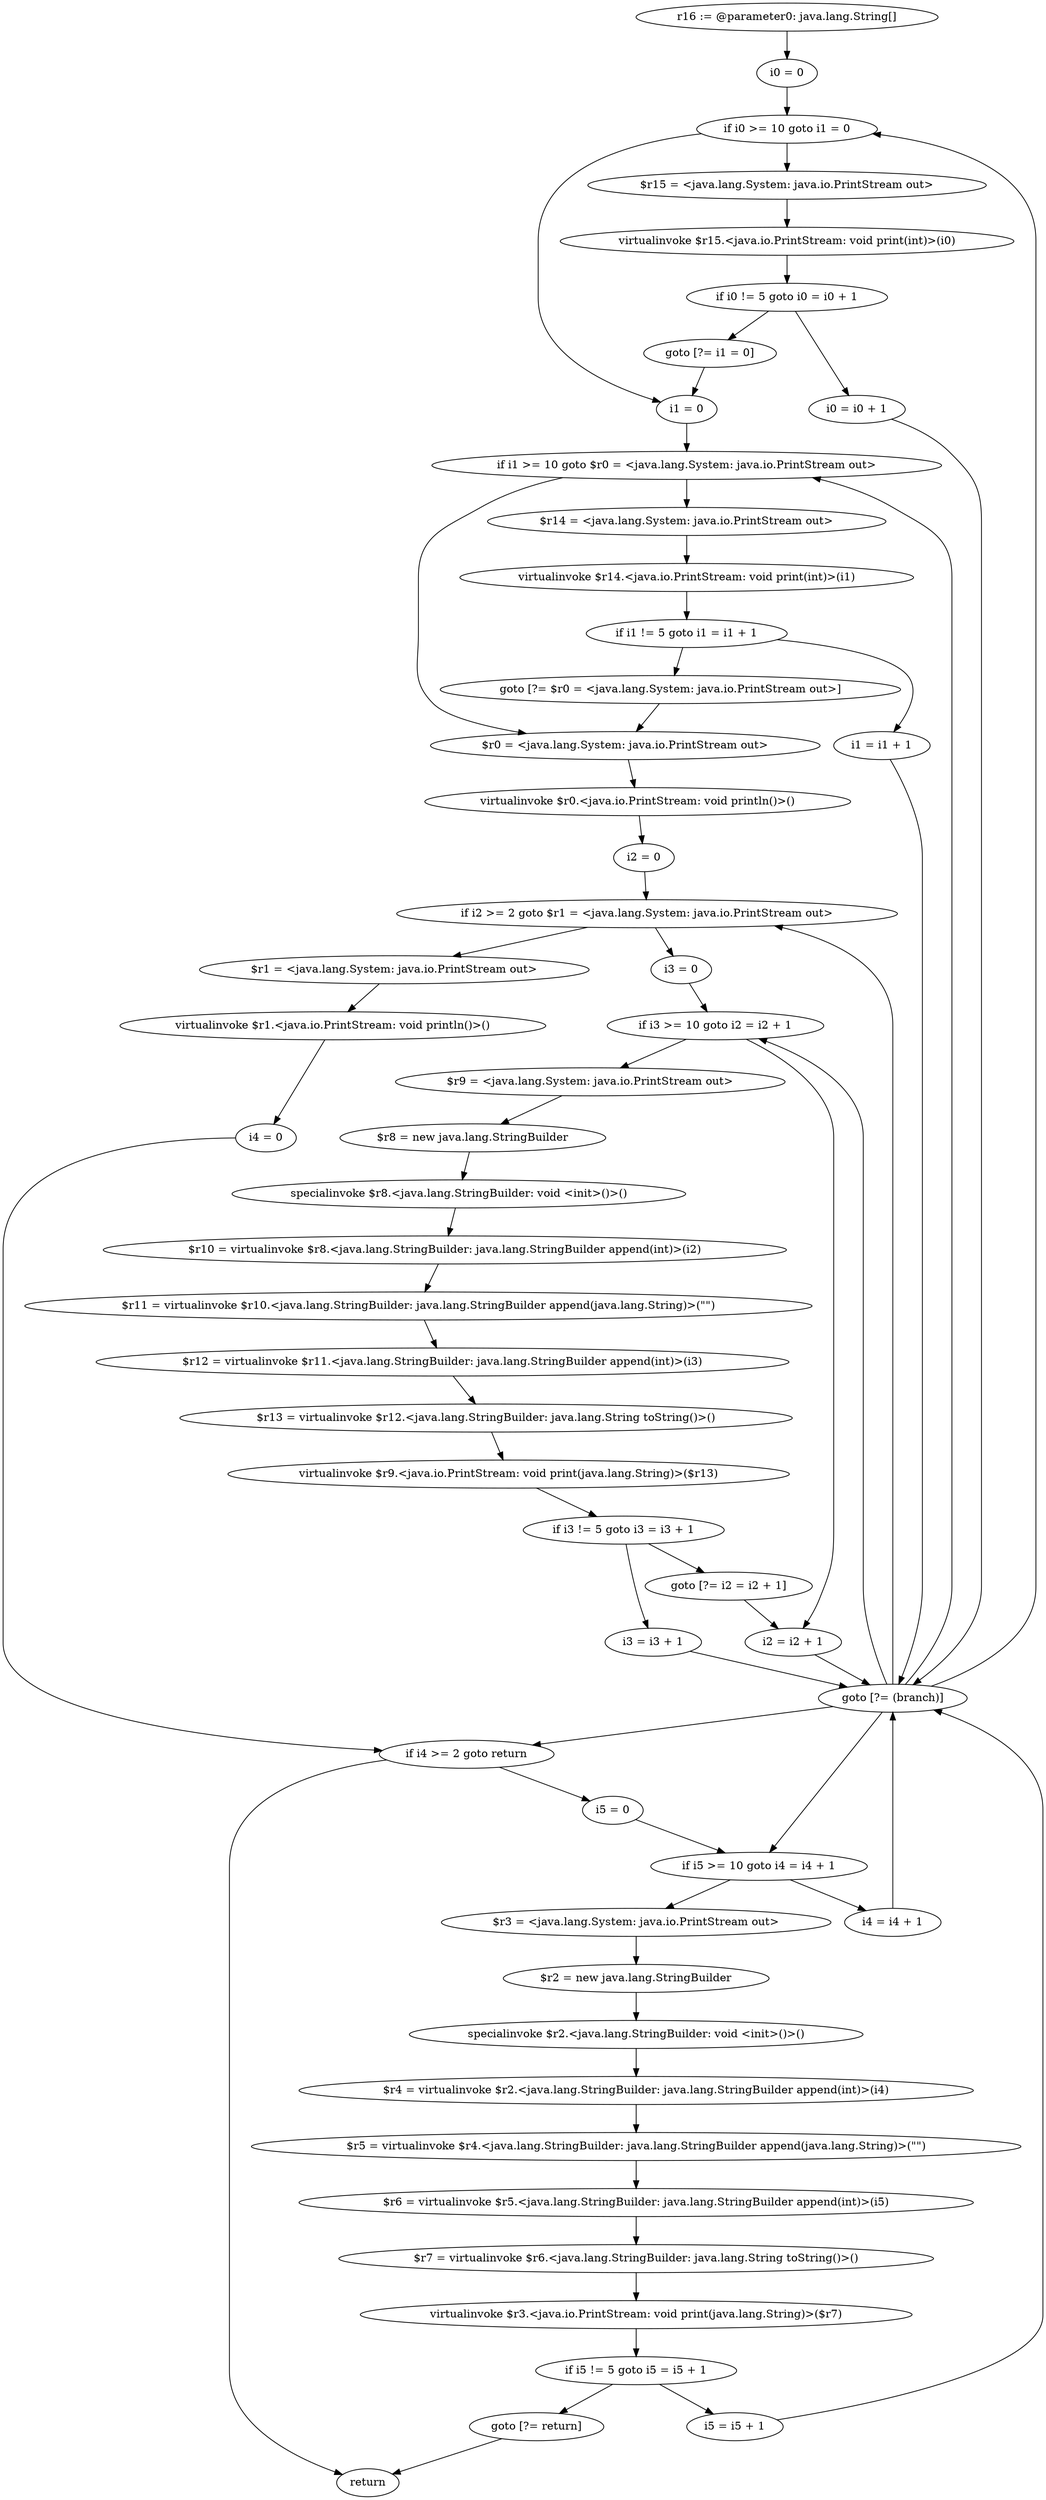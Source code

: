 digraph "unitGraph" {
    "r16 := @parameter0: java.lang.String[]"
    "i0 = 0"
    "if i0 >= 10 goto i1 = 0"
    "$r15 = <java.lang.System: java.io.PrintStream out>"
    "virtualinvoke $r15.<java.io.PrintStream: void print(int)>(i0)"
    "if i0 != 5 goto i0 = i0 + 1"
    "goto [?= i1 = 0]"
    "i0 = i0 + 1"
    "goto [?= (branch)]"
    "i1 = 0"
    "if i1 >= 10 goto $r0 = <java.lang.System: java.io.PrintStream out>"
    "$r14 = <java.lang.System: java.io.PrintStream out>"
    "virtualinvoke $r14.<java.io.PrintStream: void print(int)>(i1)"
    "if i1 != 5 goto i1 = i1 + 1"
    "goto [?= $r0 = <java.lang.System: java.io.PrintStream out>]"
    "i1 = i1 + 1"
    "$r0 = <java.lang.System: java.io.PrintStream out>"
    "virtualinvoke $r0.<java.io.PrintStream: void println()>()"
    "i2 = 0"
    "if i2 >= 2 goto $r1 = <java.lang.System: java.io.PrintStream out>"
    "i3 = 0"
    "if i3 >= 10 goto i2 = i2 + 1"
    "$r9 = <java.lang.System: java.io.PrintStream out>"
    "$r8 = new java.lang.StringBuilder"
    "specialinvoke $r8.<java.lang.StringBuilder: void <init>()>()"
    "$r10 = virtualinvoke $r8.<java.lang.StringBuilder: java.lang.StringBuilder append(int)>(i2)"
    "$r11 = virtualinvoke $r10.<java.lang.StringBuilder: java.lang.StringBuilder append(java.lang.String)>(\"\")"
    "$r12 = virtualinvoke $r11.<java.lang.StringBuilder: java.lang.StringBuilder append(int)>(i3)"
    "$r13 = virtualinvoke $r12.<java.lang.StringBuilder: java.lang.String toString()>()"
    "virtualinvoke $r9.<java.io.PrintStream: void print(java.lang.String)>($r13)"
    "if i3 != 5 goto i3 = i3 + 1"
    "goto [?= i2 = i2 + 1]"
    "i3 = i3 + 1"
    "i2 = i2 + 1"
    "$r1 = <java.lang.System: java.io.PrintStream out>"
    "virtualinvoke $r1.<java.io.PrintStream: void println()>()"
    "i4 = 0"
    "if i4 >= 2 goto return"
    "i5 = 0"
    "if i5 >= 10 goto i4 = i4 + 1"
    "$r3 = <java.lang.System: java.io.PrintStream out>"
    "$r2 = new java.lang.StringBuilder"
    "specialinvoke $r2.<java.lang.StringBuilder: void <init>()>()"
    "$r4 = virtualinvoke $r2.<java.lang.StringBuilder: java.lang.StringBuilder append(int)>(i4)"
    "$r5 = virtualinvoke $r4.<java.lang.StringBuilder: java.lang.StringBuilder append(java.lang.String)>(\"\")"
    "$r6 = virtualinvoke $r5.<java.lang.StringBuilder: java.lang.StringBuilder append(int)>(i5)"
    "$r7 = virtualinvoke $r6.<java.lang.StringBuilder: java.lang.String toString()>()"
    "virtualinvoke $r3.<java.io.PrintStream: void print(java.lang.String)>($r7)"
    "if i5 != 5 goto i5 = i5 + 1"
    "goto [?= return]"
    "i5 = i5 + 1"
    "i4 = i4 + 1"
    "return"
    "r16 := @parameter0: java.lang.String[]"->"i0 = 0";
    "i0 = 0"->"if i0 >= 10 goto i1 = 0";
    "if i0 >= 10 goto i1 = 0"->"$r15 = <java.lang.System: java.io.PrintStream out>";
    "if i0 >= 10 goto i1 = 0"->"i1 = 0";
    "$r15 = <java.lang.System: java.io.PrintStream out>"->"virtualinvoke $r15.<java.io.PrintStream: void print(int)>(i0)";
    "virtualinvoke $r15.<java.io.PrintStream: void print(int)>(i0)"->"if i0 != 5 goto i0 = i0 + 1";
    "if i0 != 5 goto i0 = i0 + 1"->"goto [?= i1 = 0]";
    "if i0 != 5 goto i0 = i0 + 1"->"i0 = i0 + 1";
    "goto [?= i1 = 0]"->"i1 = 0";
    "i0 = i0 + 1"->"goto [?= (branch)]";
    "goto [?= (branch)]"->"if i0 >= 10 goto i1 = 0";
    "i1 = 0"->"if i1 >= 10 goto $r0 = <java.lang.System: java.io.PrintStream out>";
    "if i1 >= 10 goto $r0 = <java.lang.System: java.io.PrintStream out>"->"$r14 = <java.lang.System: java.io.PrintStream out>";
    "if i1 >= 10 goto $r0 = <java.lang.System: java.io.PrintStream out>"->"$r0 = <java.lang.System: java.io.PrintStream out>";
    "$r14 = <java.lang.System: java.io.PrintStream out>"->"virtualinvoke $r14.<java.io.PrintStream: void print(int)>(i1)";
    "virtualinvoke $r14.<java.io.PrintStream: void print(int)>(i1)"->"if i1 != 5 goto i1 = i1 + 1";
    "if i1 != 5 goto i1 = i1 + 1"->"goto [?= $r0 = <java.lang.System: java.io.PrintStream out>]";
    "if i1 != 5 goto i1 = i1 + 1"->"i1 = i1 + 1";
    "goto [?= $r0 = <java.lang.System: java.io.PrintStream out>]"->"$r0 = <java.lang.System: java.io.PrintStream out>";
    "i1 = i1 + 1"->"goto [?= (branch)]";
    "goto [?= (branch)]"->"if i1 >= 10 goto $r0 = <java.lang.System: java.io.PrintStream out>";
    "$r0 = <java.lang.System: java.io.PrintStream out>"->"virtualinvoke $r0.<java.io.PrintStream: void println()>()";
    "virtualinvoke $r0.<java.io.PrintStream: void println()>()"->"i2 = 0";
    "i2 = 0"->"if i2 >= 2 goto $r1 = <java.lang.System: java.io.PrintStream out>";
    "if i2 >= 2 goto $r1 = <java.lang.System: java.io.PrintStream out>"->"i3 = 0";
    "if i2 >= 2 goto $r1 = <java.lang.System: java.io.PrintStream out>"->"$r1 = <java.lang.System: java.io.PrintStream out>";
    "i3 = 0"->"if i3 >= 10 goto i2 = i2 + 1";
    "if i3 >= 10 goto i2 = i2 + 1"->"$r9 = <java.lang.System: java.io.PrintStream out>";
    "if i3 >= 10 goto i2 = i2 + 1"->"i2 = i2 + 1";
    "$r9 = <java.lang.System: java.io.PrintStream out>"->"$r8 = new java.lang.StringBuilder";
    "$r8 = new java.lang.StringBuilder"->"specialinvoke $r8.<java.lang.StringBuilder: void <init>()>()";
    "specialinvoke $r8.<java.lang.StringBuilder: void <init>()>()"->"$r10 = virtualinvoke $r8.<java.lang.StringBuilder: java.lang.StringBuilder append(int)>(i2)";
    "$r10 = virtualinvoke $r8.<java.lang.StringBuilder: java.lang.StringBuilder append(int)>(i2)"->"$r11 = virtualinvoke $r10.<java.lang.StringBuilder: java.lang.StringBuilder append(java.lang.String)>(\"\")";
    "$r11 = virtualinvoke $r10.<java.lang.StringBuilder: java.lang.StringBuilder append(java.lang.String)>(\"\")"->"$r12 = virtualinvoke $r11.<java.lang.StringBuilder: java.lang.StringBuilder append(int)>(i3)";
    "$r12 = virtualinvoke $r11.<java.lang.StringBuilder: java.lang.StringBuilder append(int)>(i3)"->"$r13 = virtualinvoke $r12.<java.lang.StringBuilder: java.lang.String toString()>()";
    "$r13 = virtualinvoke $r12.<java.lang.StringBuilder: java.lang.String toString()>()"->"virtualinvoke $r9.<java.io.PrintStream: void print(java.lang.String)>($r13)";
    "virtualinvoke $r9.<java.io.PrintStream: void print(java.lang.String)>($r13)"->"if i3 != 5 goto i3 = i3 + 1";
    "if i3 != 5 goto i3 = i3 + 1"->"goto [?= i2 = i2 + 1]";
    "if i3 != 5 goto i3 = i3 + 1"->"i3 = i3 + 1";
    "goto [?= i2 = i2 + 1]"->"i2 = i2 + 1";
    "i3 = i3 + 1"->"goto [?= (branch)]";
    "goto [?= (branch)]"->"if i3 >= 10 goto i2 = i2 + 1";
    "i2 = i2 + 1"->"goto [?= (branch)]";
    "goto [?= (branch)]"->"if i2 >= 2 goto $r1 = <java.lang.System: java.io.PrintStream out>";
    "$r1 = <java.lang.System: java.io.PrintStream out>"->"virtualinvoke $r1.<java.io.PrintStream: void println()>()";
    "virtualinvoke $r1.<java.io.PrintStream: void println()>()"->"i4 = 0";
    "i4 = 0"->"if i4 >= 2 goto return";
    "if i4 >= 2 goto return"->"i5 = 0";
    "if i4 >= 2 goto return"->"return";
    "i5 = 0"->"if i5 >= 10 goto i4 = i4 + 1";
    "if i5 >= 10 goto i4 = i4 + 1"->"$r3 = <java.lang.System: java.io.PrintStream out>";
    "if i5 >= 10 goto i4 = i4 + 1"->"i4 = i4 + 1";
    "$r3 = <java.lang.System: java.io.PrintStream out>"->"$r2 = new java.lang.StringBuilder";
    "$r2 = new java.lang.StringBuilder"->"specialinvoke $r2.<java.lang.StringBuilder: void <init>()>()";
    "specialinvoke $r2.<java.lang.StringBuilder: void <init>()>()"->"$r4 = virtualinvoke $r2.<java.lang.StringBuilder: java.lang.StringBuilder append(int)>(i4)";
    "$r4 = virtualinvoke $r2.<java.lang.StringBuilder: java.lang.StringBuilder append(int)>(i4)"->"$r5 = virtualinvoke $r4.<java.lang.StringBuilder: java.lang.StringBuilder append(java.lang.String)>(\"\")";
    "$r5 = virtualinvoke $r4.<java.lang.StringBuilder: java.lang.StringBuilder append(java.lang.String)>(\"\")"->"$r6 = virtualinvoke $r5.<java.lang.StringBuilder: java.lang.StringBuilder append(int)>(i5)";
    "$r6 = virtualinvoke $r5.<java.lang.StringBuilder: java.lang.StringBuilder append(int)>(i5)"->"$r7 = virtualinvoke $r6.<java.lang.StringBuilder: java.lang.String toString()>()";
    "$r7 = virtualinvoke $r6.<java.lang.StringBuilder: java.lang.String toString()>()"->"virtualinvoke $r3.<java.io.PrintStream: void print(java.lang.String)>($r7)";
    "virtualinvoke $r3.<java.io.PrintStream: void print(java.lang.String)>($r7)"->"if i5 != 5 goto i5 = i5 + 1";
    "if i5 != 5 goto i5 = i5 + 1"->"goto [?= return]";
    "if i5 != 5 goto i5 = i5 + 1"->"i5 = i5 + 1";
    "goto [?= return]"->"return";
    "i5 = i5 + 1"->"goto [?= (branch)]";
    "goto [?= (branch)]"->"if i5 >= 10 goto i4 = i4 + 1";
    "i4 = i4 + 1"->"goto [?= (branch)]";
    "goto [?= (branch)]"->"if i4 >= 2 goto return";
}
